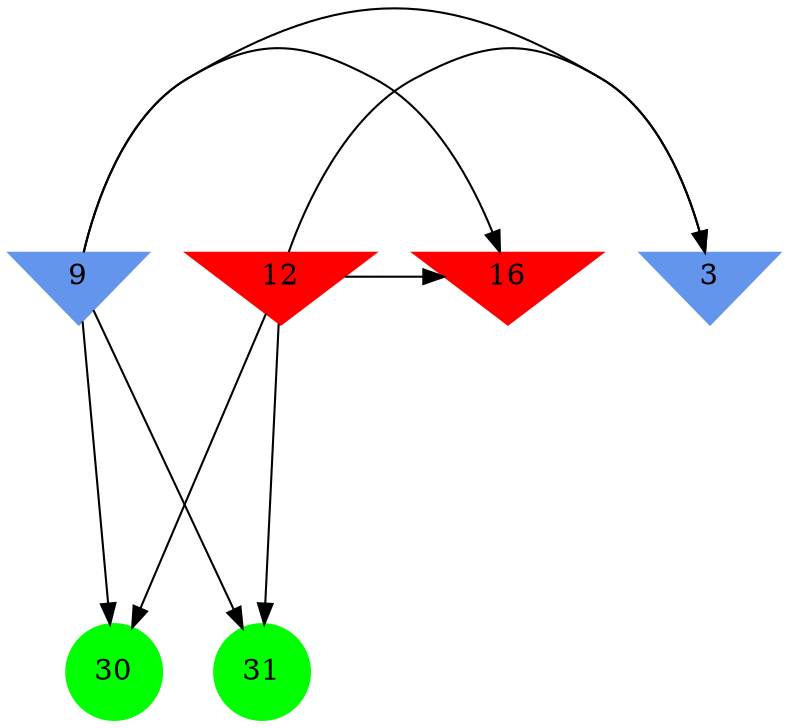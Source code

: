 digraph brain {
	ranksep=2.0;
	3 [shape=invtriangle,style=filled,color=cornflowerblue];
	9 [shape=invtriangle,style=filled,color=cornflowerblue];
	12 [shape=invtriangle,style=filled,color=red];
	16 [shape=invtriangle,style=filled,color=red];
	30 [shape=circle,style=filled,color=green];
	31 [shape=circle,style=filled,color=green];
	12	->	3;
	12	->	16;
	12	->	30;
	12	->	31;
	9	->	3;
	9	->	16;
	9	->	30;
	9	->	31;
	{ rank=same; 3; 9; 12; 16; }
	{ rank=same; }
	{ rank=same; 30; 31; }
}
